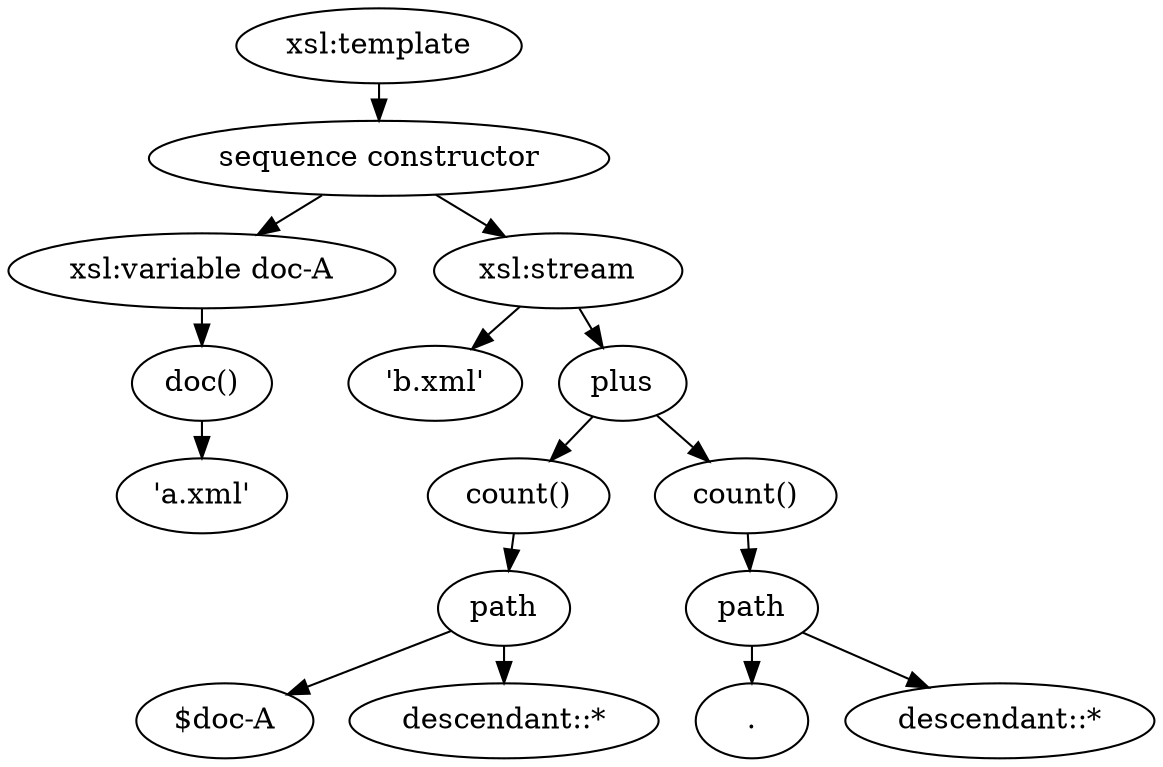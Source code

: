 digraph g {compound="true";bgcolor="";fontcolor="";fontname="";fontsize="";label="";margin="";nodesep="";rankdir="";ranksep="";ratio="";size="";node[label="xsl:template", color="",fillcolor="",fixedsize="",fontcolor="",fontname="",fontsize="",height="",shape="",style="",URL="",width="",] {d7e31168};node[label="sequence constructor", color="",fillcolor="",fixedsize="",fontcolor="",fontname="",fontsize="",height="",shape="",style="",URL="",width="",] {sequence_constructor};node[label="xsl:variable doc-A", color="",fillcolor="",fixedsize="",fontcolor="",fontname="",fontsize="",height="",shape="",style="",URL="",width="",] {var_decl};node[label="doc()", color="",fillcolor="",fixedsize="",fontcolor="",fontname="",fontsize="",height="",shape="",style="",URL="",width="",] {var_init};node[label="'a.xml'", color="",fillcolor="",fixedsize="",fontcolor="",fontname="",fontsize="",height="",shape="",style="",URL="",width="",] {d7e31172};edge[arrowhead="",arrowsize="",arrowtail="",constraint="",color="",decorate="",dir="",fontcolor="",fontname="",fontsize="",headlabel="",headport="",label="",labeldistance="",labelfloat="",labelfontcolor="",labelfontname="",labelfontsize="",minlen="",samehead="",sametail="",style="",taillabel="",tailport="",URL="",lhead="",ltail=""] var_init -> d7e31172;edge[arrowhead="",arrowsize="",arrowtail="",constraint="",color="",decorate="",dir="",fontcolor="",fontname="",fontsize="",headlabel="",headport="",label="",labeldistance="",labelfloat="",labelfontcolor="",labelfontname="",labelfontsize="",minlen="",samehead="",sametail="",style="",taillabel="",tailport="",URL="",lhead="",ltail=""] var_decl -> var_init;node[label="xsl:stream", color="",fillcolor="",fixedsize="",fontcolor="",fontname="",fontsize="",height="",shape="",style="",URL="",width="",] {d7e31173};node[label="'b.xml'", color="",fillcolor="",fixedsize="",fontcolor="",fontname="",fontsize="",height="",shape="",style="",URL="",width="",] {d7e31174};node[label="plus", color="",fillcolor="",fixedsize="",fontcolor="",fontname="",fontsize="",height="",shape="",style="",URL="",width="",] {d7e31175};node[label="count()", color="",fillcolor="",fixedsize="",fontcolor="",fontname="",fontsize="",height="",shape="",style="",URL="",width="",] {d7e31176};node[label="path", color="",fillcolor="",fixedsize="",fontcolor="",fontname="",fontsize="",height="",shape="",style="",URL="",width="",] {path2};node[label="$doc-A", color="",fillcolor="",fixedsize="",fontcolor="",fontname="",fontsize="",height="",shape="",style="",URL="",width="",] {var_ref};node[label="descendant::*", color="",fillcolor="",fixedsize="",fontcolor="",fontname="",fontsize="",height="",shape="",style="",URL="",width="",] {desc2};edge[arrowhead="",arrowsize="",arrowtail="",constraint="",color="",decorate="",dir="",fontcolor="",fontname="",fontsize="",headlabel="",headport="",label="",labeldistance="",labelfloat="",labelfontcolor="",labelfontname="",labelfontsize="",minlen="",samehead="",sametail="",style="",taillabel="",tailport="",URL="",lhead="",ltail=""] path2 -> var_ref;edge[arrowhead="",arrowsize="",arrowtail="",constraint="",color="",decorate="",dir="",fontcolor="",fontname="",fontsize="",headlabel="",headport="",label="",labeldistance="",labelfloat="",labelfontcolor="",labelfontname="",labelfontsize="",minlen="",samehead="",sametail="",style="",taillabel="",tailport="",URL="",lhead="",ltail=""] path2 -> desc2;edge[arrowhead="",arrowsize="",arrowtail="",constraint="",color="",decorate="",dir="",fontcolor="",fontname="",fontsize="",headlabel="",headport="",label="",labeldistance="",labelfloat="",labelfontcolor="",labelfontname="",labelfontsize="",minlen="",samehead="",sametail="",style="",taillabel="",tailport="",URL="",lhead="",ltail=""] d7e31176 -> path2;node[label="count()", color="",fillcolor="",fixedsize="",fontcolor="",fontname="",fontsize="",height="",shape="",style="",URL="",width="",] {d7e31180};node[label="path", color="",fillcolor="",fixedsize="",fontcolor="",fontname="",fontsize="",height="",shape="",style="",URL="",width="",] {path1};node[label=".", color="",fillcolor="",fixedsize="",fontcolor="",fontname="",fontsize="",height="",shape="",style="",URL="",width="",] {d7e31182};node[label="descendant::*", color="",fillcolor="",fixedsize="",fontcolor="",fontname="",fontsize="",height="",shape="",style="",URL="",width="",] {desc1};edge[arrowhead="",arrowsize="",arrowtail="",constraint="",color="",decorate="",dir="",fontcolor="",fontname="",fontsize="",headlabel="",headport="",label="",labeldistance="",labelfloat="",labelfontcolor="",labelfontname="",labelfontsize="",minlen="",samehead="",sametail="",style="",taillabel="",tailport="",URL="",lhead="",ltail=""] path1 -> d7e31182;edge[arrowhead="",arrowsize="",arrowtail="",constraint="",color="",decorate="",dir="",fontcolor="",fontname="",fontsize="",headlabel="",headport="",label="",labeldistance="",labelfloat="",labelfontcolor="",labelfontname="",labelfontsize="",minlen="",samehead="",sametail="",style="",taillabel="",tailport="",URL="",lhead="",ltail=""] path1 -> desc1;edge[arrowhead="",arrowsize="",arrowtail="",constraint="",color="",decorate="",dir="",fontcolor="",fontname="",fontsize="",headlabel="",headport="",label="",labeldistance="",labelfloat="",labelfontcolor="",labelfontname="",labelfontsize="",minlen="",samehead="",sametail="",style="",taillabel="",tailport="",URL="",lhead="",ltail=""] d7e31180 -> path1;edge[arrowhead="",arrowsize="",arrowtail="",constraint="",color="",decorate="",dir="",fontcolor="",fontname="",fontsize="",headlabel="",headport="",label="",labeldistance="",labelfloat="",labelfontcolor="",labelfontname="",labelfontsize="",minlen="",samehead="",sametail="",style="",taillabel="",tailport="",URL="",lhead="",ltail=""] d7e31175 -> d7e31176;edge[arrowhead="",arrowsize="",arrowtail="",constraint="",color="",decorate="",dir="",fontcolor="",fontname="",fontsize="",headlabel="",headport="",label="",labeldistance="",labelfloat="",labelfontcolor="",labelfontname="",labelfontsize="",minlen="",samehead="",sametail="",style="",taillabel="",tailport="",URL="",lhead="",ltail=""] d7e31175 -> d7e31180;edge[arrowhead="",arrowsize="",arrowtail="",constraint="",color="",decorate="",dir="",fontcolor="",fontname="",fontsize="",headlabel="",headport="",label="",labeldistance="",labelfloat="",labelfontcolor="",labelfontname="",labelfontsize="",minlen="",samehead="",sametail="",style="",taillabel="",tailport="",URL="",lhead="",ltail=""] d7e31173 -> d7e31174;edge[arrowhead="",arrowsize="",arrowtail="",constraint="",color="",decorate="",dir="",fontcolor="",fontname="",fontsize="",headlabel="",headport="",label="",labeldistance="",labelfloat="",labelfontcolor="",labelfontname="",labelfontsize="",minlen="",samehead="",sametail="",style="",taillabel="",tailport="",URL="",lhead="",ltail=""] d7e31173 -> d7e31175;edge[arrowhead="",arrowsize="",arrowtail="",constraint="",color="",decorate="",dir="",fontcolor="",fontname="",fontsize="",headlabel="",headport="",label="",labeldistance="",labelfloat="",labelfontcolor="",labelfontname="",labelfontsize="",minlen="",samehead="",sametail="",style="",taillabel="",tailport="",URL="",lhead="",ltail=""] sequence_constructor -> var_decl;edge[arrowhead="",arrowsize="",arrowtail="",constraint="",color="",decorate="",dir="",fontcolor="",fontname="",fontsize="",headlabel="",headport="",label="",labeldistance="",labelfloat="",labelfontcolor="",labelfontname="",labelfontsize="",minlen="",samehead="",sametail="",style="",taillabel="",tailport="",URL="",lhead="",ltail=""] sequence_constructor -> d7e31173;edge[arrowhead="",arrowsize="",arrowtail="",constraint="",color="",decorate="",dir="",fontcolor="",fontname="",fontsize="",headlabel="",headport="",label="",labeldistance="",labelfloat="",labelfontcolor="",labelfontname="",labelfontsize="",minlen="",samehead="",sametail="",style="",taillabel="",tailport="",URL="",lhead="",ltail=""] d7e31168 -> sequence_constructor;}
 
